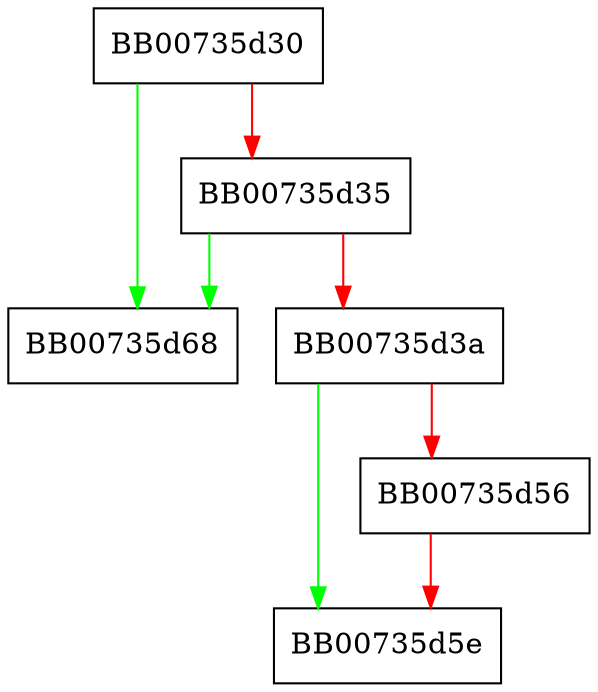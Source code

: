 digraph _CONF_get_section {
  node [shape="box"];
  graph [splines=ortho];
  BB00735d30 -> BB00735d68 [color="green"];
  BB00735d30 -> BB00735d35 [color="red"];
  BB00735d35 -> BB00735d68 [color="green"];
  BB00735d35 -> BB00735d3a [color="red"];
  BB00735d3a -> BB00735d5e [color="green"];
  BB00735d3a -> BB00735d56 [color="red"];
  BB00735d56 -> BB00735d5e [color="red"];
}